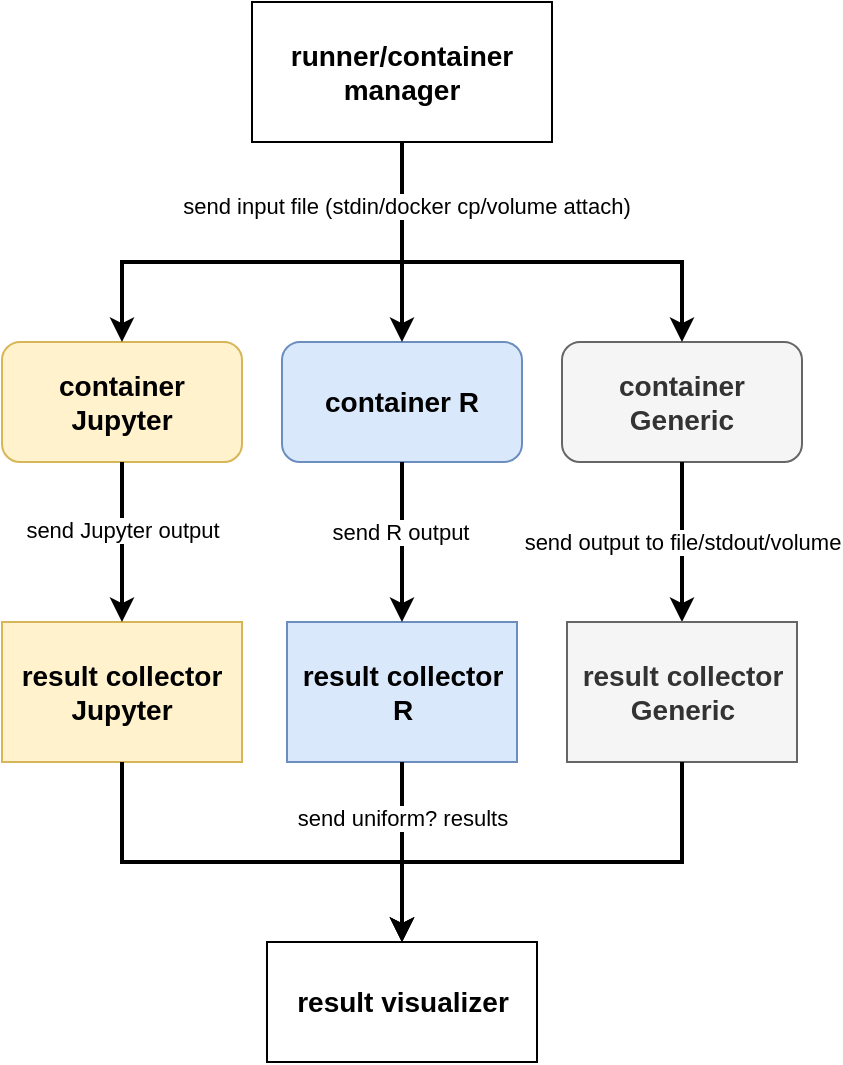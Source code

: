 <mxfile version="26.0.9">
  <diagram name="Page-1" id="jGmzLHOHINst9ObwLRdF">
    <mxGraphModel dx="986" dy="594" grid="1" gridSize="10" guides="1" tooltips="1" connect="1" arrows="1" fold="1" page="1" pageScale="1" pageWidth="850" pageHeight="1100" math="0" shadow="0">
      <root>
        <mxCell id="0" />
        <mxCell id="1" parent="0" />
        <mxCell id="KNkXbPIZbRlJdMqvXKi_-1" value="&lt;b&gt;&lt;font style=&quot;font-size: 14px;&quot;&gt;runner/container manager&lt;/font&gt;&lt;/b&gt;" style="rounded=0;whiteSpace=wrap;html=1;" vertex="1" parent="1">
          <mxGeometry x="400" y="330" width="150" height="70" as="geometry" />
        </mxCell>
        <mxCell id="KNkXbPIZbRlJdMqvXKi_-2" value="&lt;b&gt;&lt;font style=&quot;font-size: 14px;&quot;&gt;container &lt;br&gt;Jupyter&lt;/font&gt;&lt;/b&gt;" style="rounded=1;whiteSpace=wrap;html=1;fillColor=#fff2cc;strokeColor=#d6b656;" vertex="1" parent="1">
          <mxGeometry x="275" y="500" width="120" height="60" as="geometry" />
        </mxCell>
        <mxCell id="KNkXbPIZbRlJdMqvXKi_-5" value="&lt;b&gt;&lt;font style=&quot;font-size: 14px;&quot;&gt;container R&lt;/font&gt;&lt;/b&gt;" style="rounded=1;whiteSpace=wrap;html=1;fillColor=#dae8fc;strokeColor=#6c8ebf;" vertex="1" parent="1">
          <mxGeometry x="415" y="500" width="120" height="60" as="geometry" />
        </mxCell>
        <mxCell id="KNkXbPIZbRlJdMqvXKi_-6" value="&lt;b&gt;&lt;font style=&quot;font-size: 14px;&quot;&gt;container&lt;br&gt;Generic&lt;/font&gt;&lt;/b&gt;" style="rounded=1;whiteSpace=wrap;html=1;fillColor=#f5f5f5;fontColor=#333333;strokeColor=#666666;" vertex="1" parent="1">
          <mxGeometry x="555" y="500" width="120" height="60" as="geometry" />
        </mxCell>
        <mxCell id="KNkXbPIZbRlJdMqvXKi_-7" value="" style="endArrow=classic;html=1;rounded=0;strokeWidth=2;" edge="1" parent="1" source="KNkXbPIZbRlJdMqvXKi_-1" target="KNkXbPIZbRlJdMqvXKi_-2">
          <mxGeometry width="50" height="50" relative="1" as="geometry">
            <mxPoint x="400" y="470" as="sourcePoint" />
            <mxPoint x="450" y="420" as="targetPoint" />
            <Array as="points">
              <mxPoint x="475" y="460" />
              <mxPoint x="335" y="460" />
            </Array>
          </mxGeometry>
        </mxCell>
        <mxCell id="KNkXbPIZbRlJdMqvXKi_-8" value="" style="endArrow=classic;html=1;rounded=0;strokeWidth=2;" edge="1" parent="1" source="KNkXbPIZbRlJdMqvXKi_-1" target="KNkXbPIZbRlJdMqvXKi_-5">
          <mxGeometry width="50" height="50" relative="1" as="geometry">
            <mxPoint x="485" y="410" as="sourcePoint" />
            <mxPoint x="405" y="510" as="targetPoint" />
            <Array as="points" />
          </mxGeometry>
        </mxCell>
        <mxCell id="KNkXbPIZbRlJdMqvXKi_-9" value="" style="endArrow=classic;html=1;rounded=0;strokeWidth=2;" edge="1" parent="1" source="KNkXbPIZbRlJdMqvXKi_-1" target="KNkXbPIZbRlJdMqvXKi_-6">
          <mxGeometry width="50" height="50" relative="1" as="geometry">
            <mxPoint x="485" y="410" as="sourcePoint" />
            <mxPoint x="485" y="510" as="targetPoint" />
            <Array as="points">
              <mxPoint x="475" y="460" />
              <mxPoint x="615" y="460" />
            </Array>
          </mxGeometry>
        </mxCell>
        <mxCell id="KNkXbPIZbRlJdMqvXKi_-10" value="send input file (stdin/docker cp/volume attach)" style="edgeLabel;html=1;align=center;verticalAlign=middle;resizable=0;points=[];" vertex="1" connectable="0" parent="KNkXbPIZbRlJdMqvXKi_-9">
          <mxGeometry x="-0.733" y="2" relative="1" as="geometry">
            <mxPoint as="offset" />
          </mxGeometry>
        </mxCell>
        <mxCell id="KNkXbPIZbRlJdMqvXKi_-11" value="&lt;b&gt;&lt;font style=&quot;font-size: 14px;&quot;&gt;result collector&lt;br&gt;Jupyter&lt;/font&gt;&lt;/b&gt;" style="rounded=0;whiteSpace=wrap;html=1;fillColor=#fff2cc;strokeColor=#d6b656;" vertex="1" parent="1">
          <mxGeometry x="275" y="640" width="120" height="70" as="geometry" />
        </mxCell>
        <mxCell id="KNkXbPIZbRlJdMqvXKi_-12" value="&lt;b&gt;&lt;font style=&quot;font-size: 14px;&quot;&gt;result collector&lt;br&gt;R&lt;/font&gt;&lt;/b&gt;" style="rounded=0;whiteSpace=wrap;html=1;fillColor=#dae8fc;strokeColor=#6c8ebf;" vertex="1" parent="1">
          <mxGeometry x="417.5" y="640" width="115" height="70" as="geometry" />
        </mxCell>
        <mxCell id="KNkXbPIZbRlJdMqvXKi_-13" value="" style="endArrow=classic;html=1;rounded=0;strokeWidth=2;" edge="1" parent="1" source="KNkXbPIZbRlJdMqvXKi_-5" target="KNkXbPIZbRlJdMqvXKi_-12">
          <mxGeometry width="50" height="50" relative="1" as="geometry">
            <mxPoint x="485" y="410" as="sourcePoint" />
            <mxPoint x="485" y="510" as="targetPoint" />
            <Array as="points" />
          </mxGeometry>
        </mxCell>
        <mxCell id="KNkXbPIZbRlJdMqvXKi_-17" value="send R output" style="edgeLabel;html=1;align=center;verticalAlign=middle;resizable=0;points=[];" vertex="1" connectable="0" parent="KNkXbPIZbRlJdMqvXKi_-13">
          <mxGeometry x="-0.122" y="-1" relative="1" as="geometry">
            <mxPoint as="offset" />
          </mxGeometry>
        </mxCell>
        <mxCell id="KNkXbPIZbRlJdMqvXKi_-14" value="" style="endArrow=classic;html=1;rounded=0;strokeWidth=2;" edge="1" parent="1" source="KNkXbPIZbRlJdMqvXKi_-6" target="KNkXbPIZbRlJdMqvXKi_-19">
          <mxGeometry width="50" height="50" relative="1" as="geometry">
            <mxPoint x="499" y="570" as="sourcePoint" />
            <mxPoint x="720" y="610" as="targetPoint" />
            <Array as="points" />
          </mxGeometry>
        </mxCell>
        <mxCell id="KNkXbPIZbRlJdMqvXKi_-15" value="" style="endArrow=classic;html=1;rounded=0;strokeWidth=2;" edge="1" parent="1" source="KNkXbPIZbRlJdMqvXKi_-2" target="KNkXbPIZbRlJdMqvXKi_-11">
          <mxGeometry width="50" height="50" relative="1" as="geometry">
            <mxPoint x="611" y="570" as="sourcePoint" />
            <mxPoint x="571" y="660" as="targetPoint" />
            <Array as="points" />
          </mxGeometry>
        </mxCell>
        <mxCell id="KNkXbPIZbRlJdMqvXKi_-16" value="send Jupyter output" style="edgeLabel;html=1;align=center;verticalAlign=middle;resizable=0;points=[];" vertex="1" connectable="0" parent="KNkXbPIZbRlJdMqvXKi_-15">
          <mxGeometry x="-0.146" relative="1" as="geometry">
            <mxPoint as="offset" />
          </mxGeometry>
        </mxCell>
        <mxCell id="KNkXbPIZbRlJdMqvXKi_-18" value="send output to file/stdout/volume" style="edgeLabel;html=1;align=center;verticalAlign=middle;resizable=0;points=[];" vertex="1" connectable="0" parent="1">
          <mxGeometry x="615.0" y="599.999" as="geometry" />
        </mxCell>
        <mxCell id="KNkXbPIZbRlJdMqvXKi_-19" value="&lt;b&gt;&lt;font style=&quot;font-size: 14px;&quot;&gt;result collector&lt;br&gt;Generic&lt;/font&gt;&lt;/b&gt;" style="rounded=0;whiteSpace=wrap;html=1;fillColor=#f5f5f5;fontColor=#333333;strokeColor=#666666;" vertex="1" parent="1">
          <mxGeometry x="557.5" y="640" width="115" height="70" as="geometry" />
        </mxCell>
        <mxCell id="KNkXbPIZbRlJdMqvXKi_-20" value="&lt;b&gt;&lt;font style=&quot;font-size: 14px;&quot;&gt;result visualizer&lt;/font&gt;&lt;/b&gt;" style="rounded=0;whiteSpace=wrap;html=1;" vertex="1" parent="1">
          <mxGeometry x="407.5" y="800" width="135" height="60" as="geometry" />
        </mxCell>
        <mxCell id="KNkXbPIZbRlJdMqvXKi_-21" value="" style="endArrow=classic;html=1;rounded=0;strokeWidth=2;" edge="1" parent="1" source="KNkXbPIZbRlJdMqvXKi_-11" target="KNkXbPIZbRlJdMqvXKi_-20">
          <mxGeometry width="50" height="50" relative="1" as="geometry">
            <mxPoint x="345" y="570" as="sourcePoint" />
            <mxPoint x="345" y="650" as="targetPoint" />
            <Array as="points">
              <mxPoint x="335" y="760" />
              <mxPoint x="475" y="760" />
            </Array>
          </mxGeometry>
        </mxCell>
        <mxCell id="KNkXbPIZbRlJdMqvXKi_-23" value="" style="endArrow=classic;html=1;rounded=0;strokeWidth=2;" edge="1" parent="1" source="KNkXbPIZbRlJdMqvXKi_-12" target="KNkXbPIZbRlJdMqvXKi_-20">
          <mxGeometry width="50" height="50" relative="1" as="geometry">
            <mxPoint x="377" y="720" as="sourcePoint" />
            <mxPoint x="458" y="810" as="targetPoint" />
            <Array as="points" />
          </mxGeometry>
        </mxCell>
        <mxCell id="KNkXbPIZbRlJdMqvXKi_-25" value="send uniform? results" style="edgeLabel;html=1;align=center;verticalAlign=middle;resizable=0;points=[];" vertex="1" connectable="0" parent="KNkXbPIZbRlJdMqvXKi_-23">
          <mxGeometry x="-0.373" relative="1" as="geometry">
            <mxPoint as="offset" />
          </mxGeometry>
        </mxCell>
        <mxCell id="KNkXbPIZbRlJdMqvXKi_-24" value="" style="endArrow=classic;html=1;rounded=0;strokeWidth=2;" edge="1" parent="1" source="KNkXbPIZbRlJdMqvXKi_-19" target="KNkXbPIZbRlJdMqvXKi_-20">
          <mxGeometry width="50" height="50" relative="1" as="geometry">
            <mxPoint x="485" y="720" as="sourcePoint" />
            <mxPoint x="485" y="810" as="targetPoint" />
            <Array as="points">
              <mxPoint x="615" y="760" />
              <mxPoint x="475" y="760" />
            </Array>
          </mxGeometry>
        </mxCell>
      </root>
    </mxGraphModel>
  </diagram>
</mxfile>
